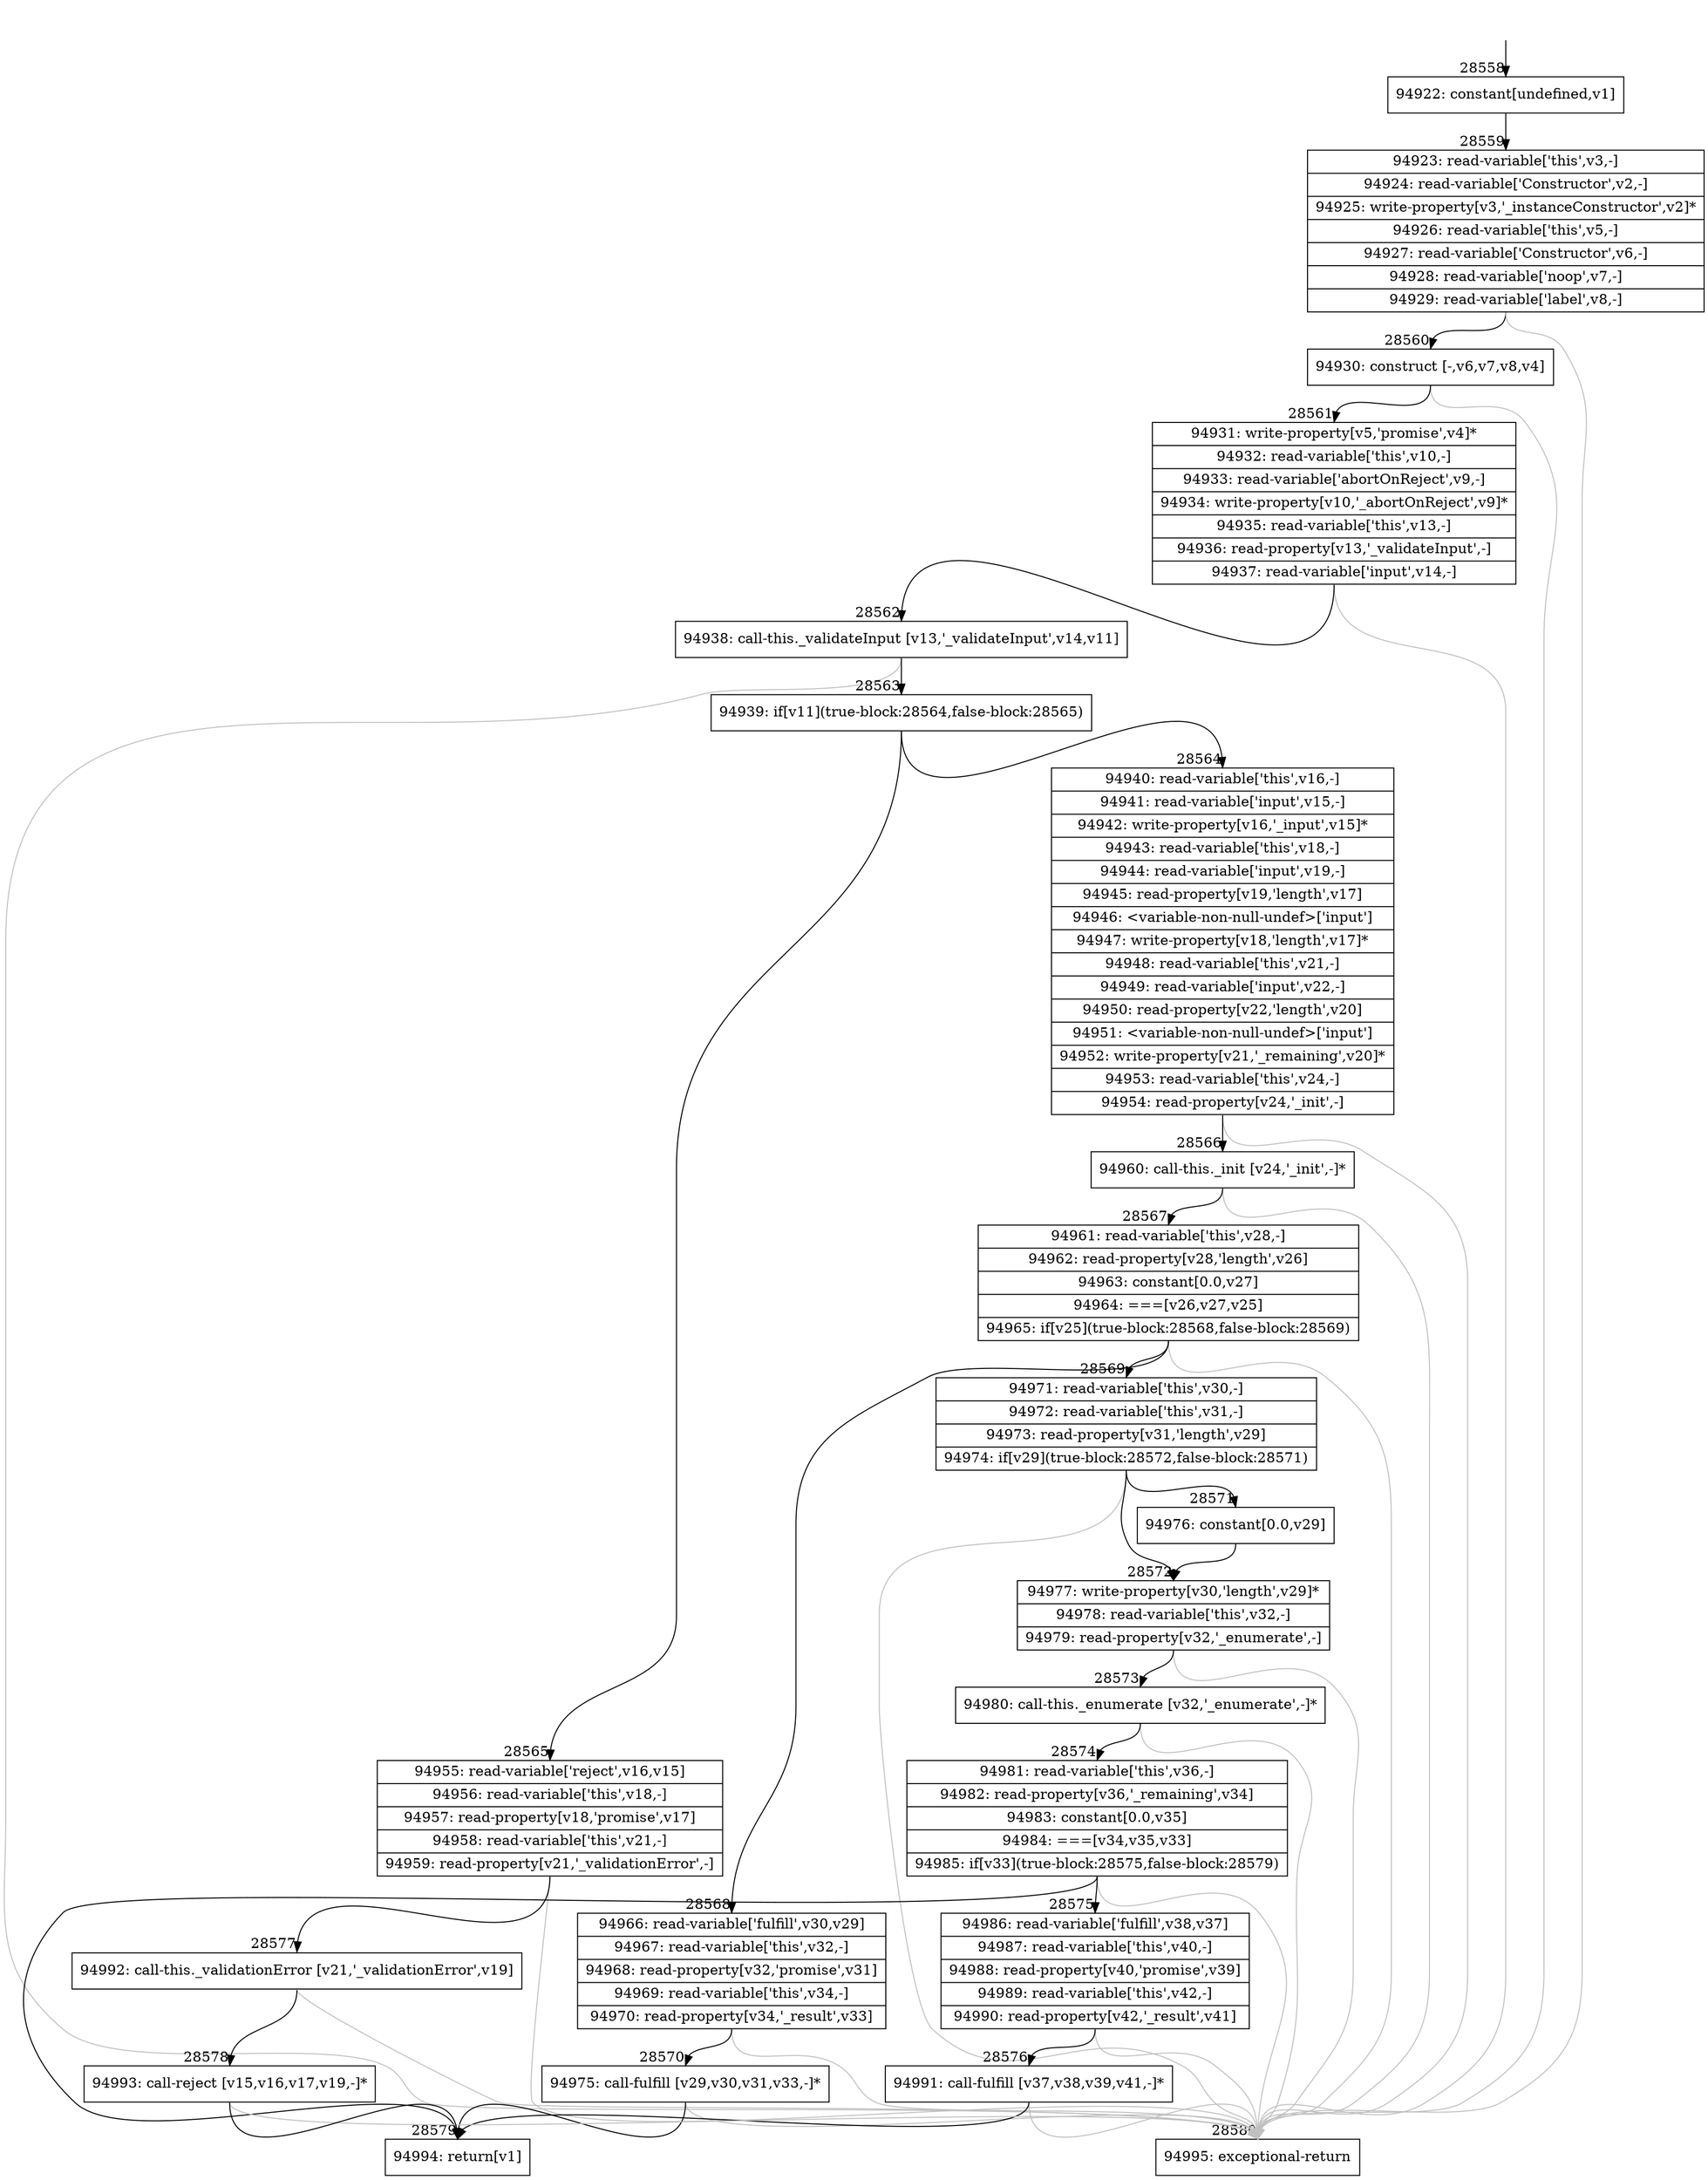 digraph {
rankdir="TD"
BB_entry2512[shape=none,label=""];
BB_entry2512 -> BB28558 [tailport=s, headport=n, headlabel="    28558"]
BB28558 [shape=record label="{94922: constant[undefined,v1]}" ] 
BB28558 -> BB28559 [tailport=s, headport=n, headlabel="      28559"]
BB28559 [shape=record label="{94923: read-variable['this',v3,-]|94924: read-variable['Constructor',v2,-]|94925: write-property[v3,'_instanceConstructor',v2]*|94926: read-variable['this',v5,-]|94927: read-variable['Constructor',v6,-]|94928: read-variable['noop',v7,-]|94929: read-variable['label',v8,-]}" ] 
BB28559 -> BB28560 [tailport=s, headport=n, headlabel="      28560"]
BB28559 -> BB28580 [tailport=s, headport=n, color=gray, headlabel="      28580"]
BB28560 [shape=record label="{94930: construct [-,v6,v7,v8,v4]}" ] 
BB28560 -> BB28561 [tailport=s, headport=n, headlabel="      28561"]
BB28560 -> BB28580 [tailport=s, headport=n, color=gray]
BB28561 [shape=record label="{94931: write-property[v5,'promise',v4]*|94932: read-variable['this',v10,-]|94933: read-variable['abortOnReject',v9,-]|94934: write-property[v10,'_abortOnReject',v9]*|94935: read-variable['this',v13,-]|94936: read-property[v13,'_validateInput',-]|94937: read-variable['input',v14,-]}" ] 
BB28561 -> BB28562 [tailport=s, headport=n, headlabel="      28562"]
BB28561 -> BB28580 [tailport=s, headport=n, color=gray]
BB28562 [shape=record label="{94938: call-this._validateInput [v13,'_validateInput',v14,v11]}" ] 
BB28562 -> BB28563 [tailport=s, headport=n, headlabel="      28563"]
BB28562 -> BB28580 [tailport=s, headport=n, color=gray]
BB28563 [shape=record label="{94939: if[v11](true-block:28564,false-block:28565)}" ] 
BB28563 -> BB28564 [tailport=s, headport=n, headlabel="      28564"]
BB28563 -> BB28565 [tailport=s, headport=n, headlabel="      28565"]
BB28564 [shape=record label="{94940: read-variable['this',v16,-]|94941: read-variable['input',v15,-]|94942: write-property[v16,'_input',v15]*|94943: read-variable['this',v18,-]|94944: read-variable['input',v19,-]|94945: read-property[v19,'length',v17]|94946: \<variable-non-null-undef\>['input']|94947: write-property[v18,'length',v17]*|94948: read-variable['this',v21,-]|94949: read-variable['input',v22,-]|94950: read-property[v22,'length',v20]|94951: \<variable-non-null-undef\>['input']|94952: write-property[v21,'_remaining',v20]*|94953: read-variable['this',v24,-]|94954: read-property[v24,'_init',-]}" ] 
BB28564 -> BB28566 [tailport=s, headport=n, headlabel="      28566"]
BB28564 -> BB28580 [tailport=s, headport=n, color=gray]
BB28565 [shape=record label="{94955: read-variable['reject',v16,v15]|94956: read-variable['this',v18,-]|94957: read-property[v18,'promise',v17]|94958: read-variable['this',v21,-]|94959: read-property[v21,'_validationError',-]}" ] 
BB28565 -> BB28577 [tailport=s, headport=n, headlabel="      28577"]
BB28565 -> BB28580 [tailport=s, headport=n, color=gray]
BB28566 [shape=record label="{94960: call-this._init [v24,'_init',-]*}" ] 
BB28566 -> BB28567 [tailport=s, headport=n, headlabel="      28567"]
BB28566 -> BB28580 [tailport=s, headport=n, color=gray]
BB28567 [shape=record label="{94961: read-variable['this',v28,-]|94962: read-property[v28,'length',v26]|94963: constant[0.0,v27]|94964: ===[v26,v27,v25]|94965: if[v25](true-block:28568,false-block:28569)}" ] 
BB28567 -> BB28568 [tailport=s, headport=n, headlabel="      28568"]
BB28567 -> BB28569 [tailport=s, headport=n, headlabel="      28569"]
BB28567 -> BB28580 [tailport=s, headport=n, color=gray]
BB28568 [shape=record label="{94966: read-variable['fulfill',v30,v29]|94967: read-variable['this',v32,-]|94968: read-property[v32,'promise',v31]|94969: read-variable['this',v34,-]|94970: read-property[v34,'_result',v33]}" ] 
BB28568 -> BB28570 [tailport=s, headport=n, headlabel="      28570"]
BB28568 -> BB28580 [tailport=s, headport=n, color=gray]
BB28569 [shape=record label="{94971: read-variable['this',v30,-]|94972: read-variable['this',v31,-]|94973: read-property[v31,'length',v29]|94974: if[v29](true-block:28572,false-block:28571)}" ] 
BB28569 -> BB28572 [tailport=s, headport=n, headlabel="      28572"]
BB28569 -> BB28571 [tailport=s, headport=n, headlabel="      28571"]
BB28569 -> BB28580 [tailport=s, headport=n, color=gray]
BB28570 [shape=record label="{94975: call-fulfill [v29,v30,v31,v33,-]*}" ] 
BB28570 -> BB28579 [tailport=s, headport=n, headlabel="      28579"]
BB28570 -> BB28580 [tailport=s, headport=n, color=gray]
BB28571 [shape=record label="{94976: constant[0.0,v29]}" ] 
BB28571 -> BB28572 [tailport=s, headport=n]
BB28572 [shape=record label="{94977: write-property[v30,'length',v29]*|94978: read-variable['this',v32,-]|94979: read-property[v32,'_enumerate',-]}" ] 
BB28572 -> BB28573 [tailport=s, headport=n, headlabel="      28573"]
BB28572 -> BB28580 [tailport=s, headport=n, color=gray]
BB28573 [shape=record label="{94980: call-this._enumerate [v32,'_enumerate',-]*}" ] 
BB28573 -> BB28574 [tailport=s, headport=n, headlabel="      28574"]
BB28573 -> BB28580 [tailport=s, headport=n, color=gray]
BB28574 [shape=record label="{94981: read-variable['this',v36,-]|94982: read-property[v36,'_remaining',v34]|94983: constant[0.0,v35]|94984: ===[v34,v35,v33]|94985: if[v33](true-block:28575,false-block:28579)}" ] 
BB28574 -> BB28575 [tailport=s, headport=n, headlabel="      28575"]
BB28574 -> BB28579 [tailport=s, headport=n]
BB28574 -> BB28580 [tailport=s, headport=n, color=gray]
BB28575 [shape=record label="{94986: read-variable['fulfill',v38,v37]|94987: read-variable['this',v40,-]|94988: read-property[v40,'promise',v39]|94989: read-variable['this',v42,-]|94990: read-property[v42,'_result',v41]}" ] 
BB28575 -> BB28576 [tailport=s, headport=n, headlabel="      28576"]
BB28575 -> BB28580 [tailport=s, headport=n, color=gray]
BB28576 [shape=record label="{94991: call-fulfill [v37,v38,v39,v41,-]*}" ] 
BB28576 -> BB28579 [tailport=s, headport=n]
BB28576 -> BB28580 [tailport=s, headport=n, color=gray]
BB28577 [shape=record label="{94992: call-this._validationError [v21,'_validationError',v19]}" ] 
BB28577 -> BB28578 [tailport=s, headport=n, headlabel="      28578"]
BB28577 -> BB28580 [tailport=s, headport=n, color=gray]
BB28578 [shape=record label="{94993: call-reject [v15,v16,v17,v19,-]*}" ] 
BB28578 -> BB28579 [tailport=s, headport=n]
BB28578 -> BB28580 [tailport=s, headport=n, color=gray]
BB28579 [shape=record label="{94994: return[v1]}" ] 
BB28580 [shape=record label="{94995: exceptional-return}" ] 
//#$~ 50944
}
